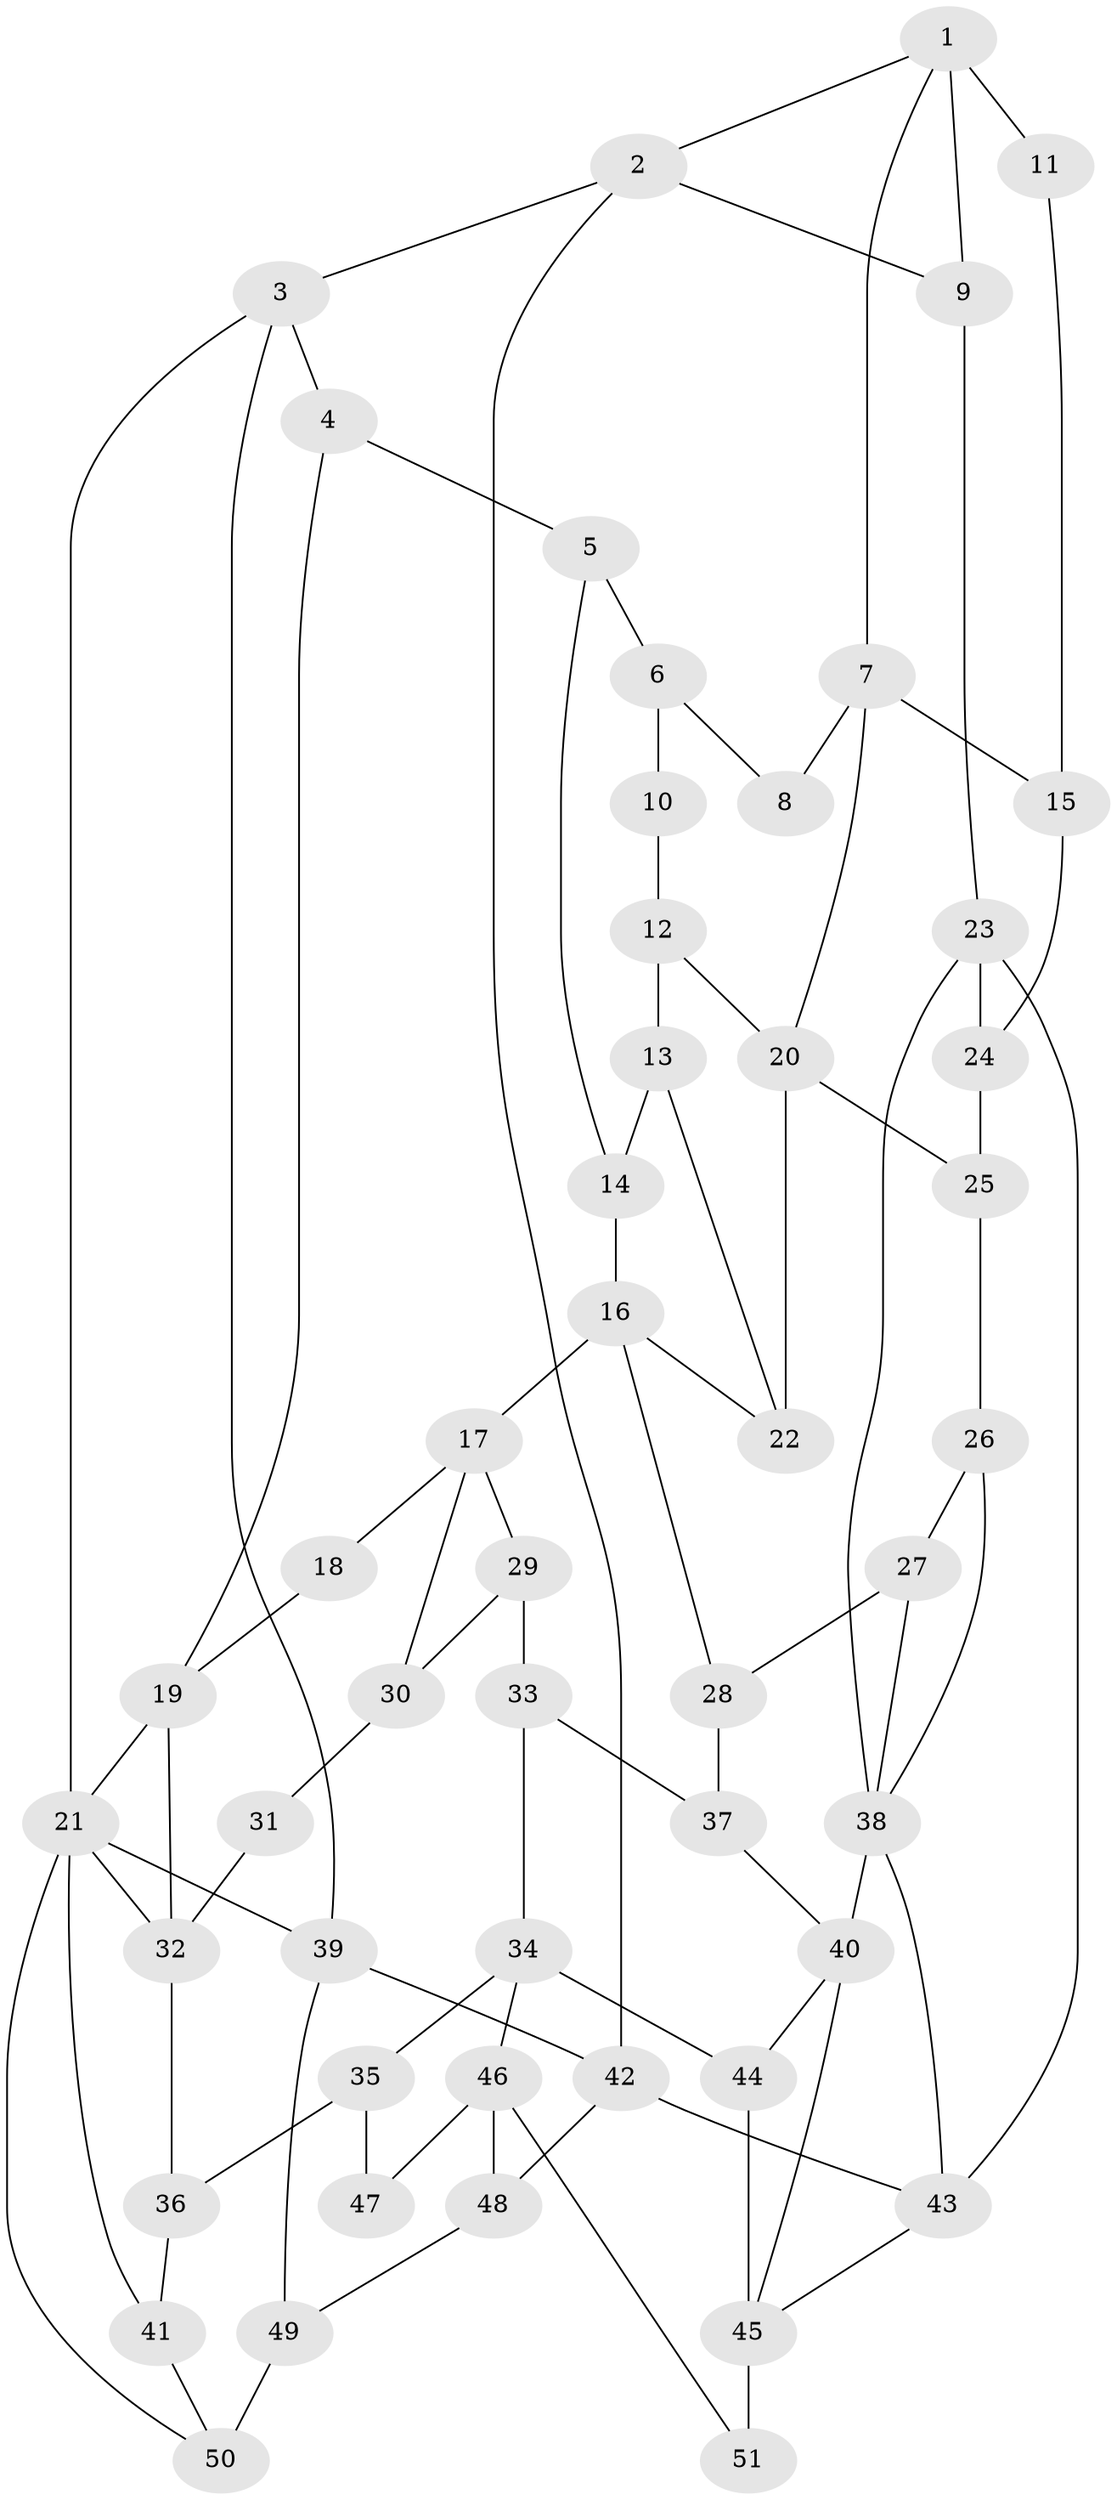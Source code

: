 // original degree distribution, {3: 0.0196078431372549, 6: 0.19607843137254902, 5: 0.5686274509803921, 4: 0.21568627450980393}
// Generated by graph-tools (version 1.1) at 2025/38/03/09/25 02:38:41]
// undirected, 51 vertices, 84 edges
graph export_dot {
graph [start="1"]
  node [color=gray90,style=filled];
  1;
  2;
  3;
  4;
  5;
  6;
  7;
  8;
  9;
  10;
  11;
  12;
  13;
  14;
  15;
  16;
  17;
  18;
  19;
  20;
  21;
  22;
  23;
  24;
  25;
  26;
  27;
  28;
  29;
  30;
  31;
  32;
  33;
  34;
  35;
  36;
  37;
  38;
  39;
  40;
  41;
  42;
  43;
  44;
  45;
  46;
  47;
  48;
  49;
  50;
  51;
  1 -- 2 [weight=1.0];
  1 -- 7 [weight=1.0];
  1 -- 9 [weight=1.0];
  1 -- 11 [weight=2.0];
  2 -- 3 [weight=1.0];
  2 -- 9 [weight=1.0];
  2 -- 42 [weight=1.0];
  3 -- 4 [weight=1.0];
  3 -- 21 [weight=1.0];
  3 -- 39 [weight=1.0];
  4 -- 5 [weight=1.0];
  4 -- 19 [weight=1.0];
  5 -- 6 [weight=1.0];
  5 -- 14 [weight=1.0];
  6 -- 8 [weight=1.0];
  6 -- 10 [weight=2.0];
  7 -- 8 [weight=2.0];
  7 -- 15 [weight=1.0];
  7 -- 20 [weight=2.0];
  9 -- 23 [weight=1.0];
  10 -- 12 [weight=1.0];
  11 -- 15 [weight=1.0];
  12 -- 13 [weight=1.0];
  12 -- 20 [weight=1.0];
  13 -- 14 [weight=1.0];
  13 -- 22 [weight=1.0];
  14 -- 16 [weight=1.0];
  15 -- 24 [weight=1.0];
  16 -- 17 [weight=2.0];
  16 -- 22 [weight=1.0];
  16 -- 28 [weight=1.0];
  17 -- 18 [weight=2.0];
  17 -- 29 [weight=1.0];
  17 -- 30 [weight=1.0];
  18 -- 19 [weight=2.0];
  19 -- 21 [weight=1.0];
  19 -- 32 [weight=2.0];
  20 -- 22 [weight=1.0];
  20 -- 25 [weight=1.0];
  21 -- 32 [weight=1.0];
  21 -- 39 [weight=1.0];
  21 -- 41 [weight=1.0];
  21 -- 50 [weight=1.0];
  23 -- 24 [weight=1.0];
  23 -- 38 [weight=1.0];
  23 -- 43 [weight=1.0];
  24 -- 25 [weight=1.0];
  25 -- 26 [weight=1.0];
  26 -- 27 [weight=1.0];
  26 -- 38 [weight=1.0];
  27 -- 28 [weight=1.0];
  27 -- 38 [weight=1.0];
  28 -- 37 [weight=1.0];
  29 -- 30 [weight=1.0];
  29 -- 33 [weight=1.0];
  30 -- 31 [weight=1.0];
  31 -- 32 [weight=2.0];
  32 -- 36 [weight=1.0];
  33 -- 34 [weight=1.0];
  33 -- 37 [weight=1.0];
  34 -- 35 [weight=1.0];
  34 -- 44 [weight=2.0];
  34 -- 46 [weight=1.0];
  35 -- 36 [weight=1.0];
  35 -- 47 [weight=1.0];
  36 -- 41 [weight=1.0];
  37 -- 40 [weight=1.0];
  38 -- 40 [weight=2.0];
  38 -- 43 [weight=1.0];
  39 -- 42 [weight=1.0];
  39 -- 49 [weight=1.0];
  40 -- 44 [weight=1.0];
  40 -- 45 [weight=1.0];
  41 -- 50 [weight=1.0];
  42 -- 43 [weight=2.0];
  42 -- 48 [weight=1.0];
  43 -- 45 [weight=1.0];
  44 -- 45 [weight=2.0];
  45 -- 51 [weight=2.0];
  46 -- 47 [weight=2.0];
  46 -- 48 [weight=2.0];
  46 -- 51 [weight=1.0];
  48 -- 49 [weight=2.0];
  49 -- 50 [weight=2.0];
}
